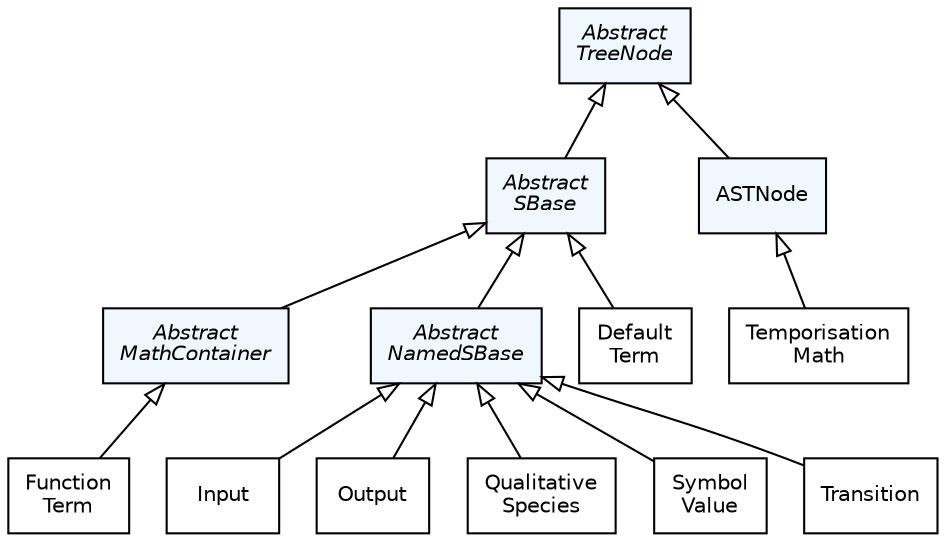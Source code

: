 #!/usr/local/bin/dot
#
# dot -Tpdf type_hierarchy.dot -otype_hierarchy.pdf && acroread type_hierarchy.pdf &
# dot -Tpng type_hierarchy.dot -otype_hierarchy.png
#
# $Id$
# $URL$
# $Rev$

strict digraph G{

	nodesep=0.25;
	ranksep=0.5;

	edge [
	  fontname="Helvetica",
	  fontsize=10,
	  labelfontname="Helvetica",
	  labelfontsize=10
	];
	node [
	  fontname="Helvetica",
	  fontsize=10,
	  shape=box
	];
  /*
   * Abstract data types
   */
  AbstractMathContainer                      [label=<<font><I>Abstract<br/>MathContainer</I></font>>, style="filled", fillcolor="#F0F8FF"];
  AbstractNamedSBase                         [label=<<font><I>Abstract<br/>NamedSBase</I></font>>, style="filled", fillcolor="#F0F8FF"];
  AbstractSBase                              [label=<<font><I>Abstract<br/>SBase</I></font>>, style="filled", fillcolor="#F0F8FF"];
  AbstractTreeNode                           [label=<<font><I>Abstract<br/>TreeNode</I></font>>, style="filled", fillcolor="#F0F8FF"];


  /*
   * Objects
   */
  ASTNode                                    [label="ASTNode", style="filled", fillcolor="#F0F8FF"];
  DefaultTerm                                [label="Default\nTerm"];
  FunctionTerm                               [label="Function\nTerm"];
  Input                                      [label="Input"];
  Output                                     [label="Output"];
  QualitativeSpecies                         [label="Qualitative\nSpecies"];
  SymbolValue                                [label="Symbol\nValue"];
  TemporisationMath                          [label="Temporisation\nMath"];
  Transition                                 [label="Transition"];

  /*
   * inheritance graph
   */
  AbstractMathContainer -> FunctionTerm      [dir=back,arrowtail=empty];

  AbstractNamedSBase -> QualitativeSpecies   [dir=back,arrowtail=empty];
  AbstractNamedSBase -> Transition           [dir=back,arrowtail=empty];
  AbstractNamedSBase -> Input                [dir=back,arrowtail=empty];
  AbstractNamedSBase -> Output               [dir=back,arrowtail=empty];
  AbstractNamedSBase -> SymbolValue          [dir=back,arrowtail=empty];

  AbstractSBase -> AbstractNamedSBase        [dir=back,arrowtail=empty];
  AbstractSBase -> DefaultTerm               [dir=back,arrowtail=empty];
  AbstractSBase -> AbstractMathContainer     [dir=back,arrowtail=empty];

  AbstractTreeNode -> AbstractSBase          [dir=back,arrowtail=empty]; 
  AbstractTreeNode -> ASTNode                [dir=back,arrowtail=empty]; 

  ASTNode -> TemporisationMath               [dir=back,arrowtail=empty]
}
